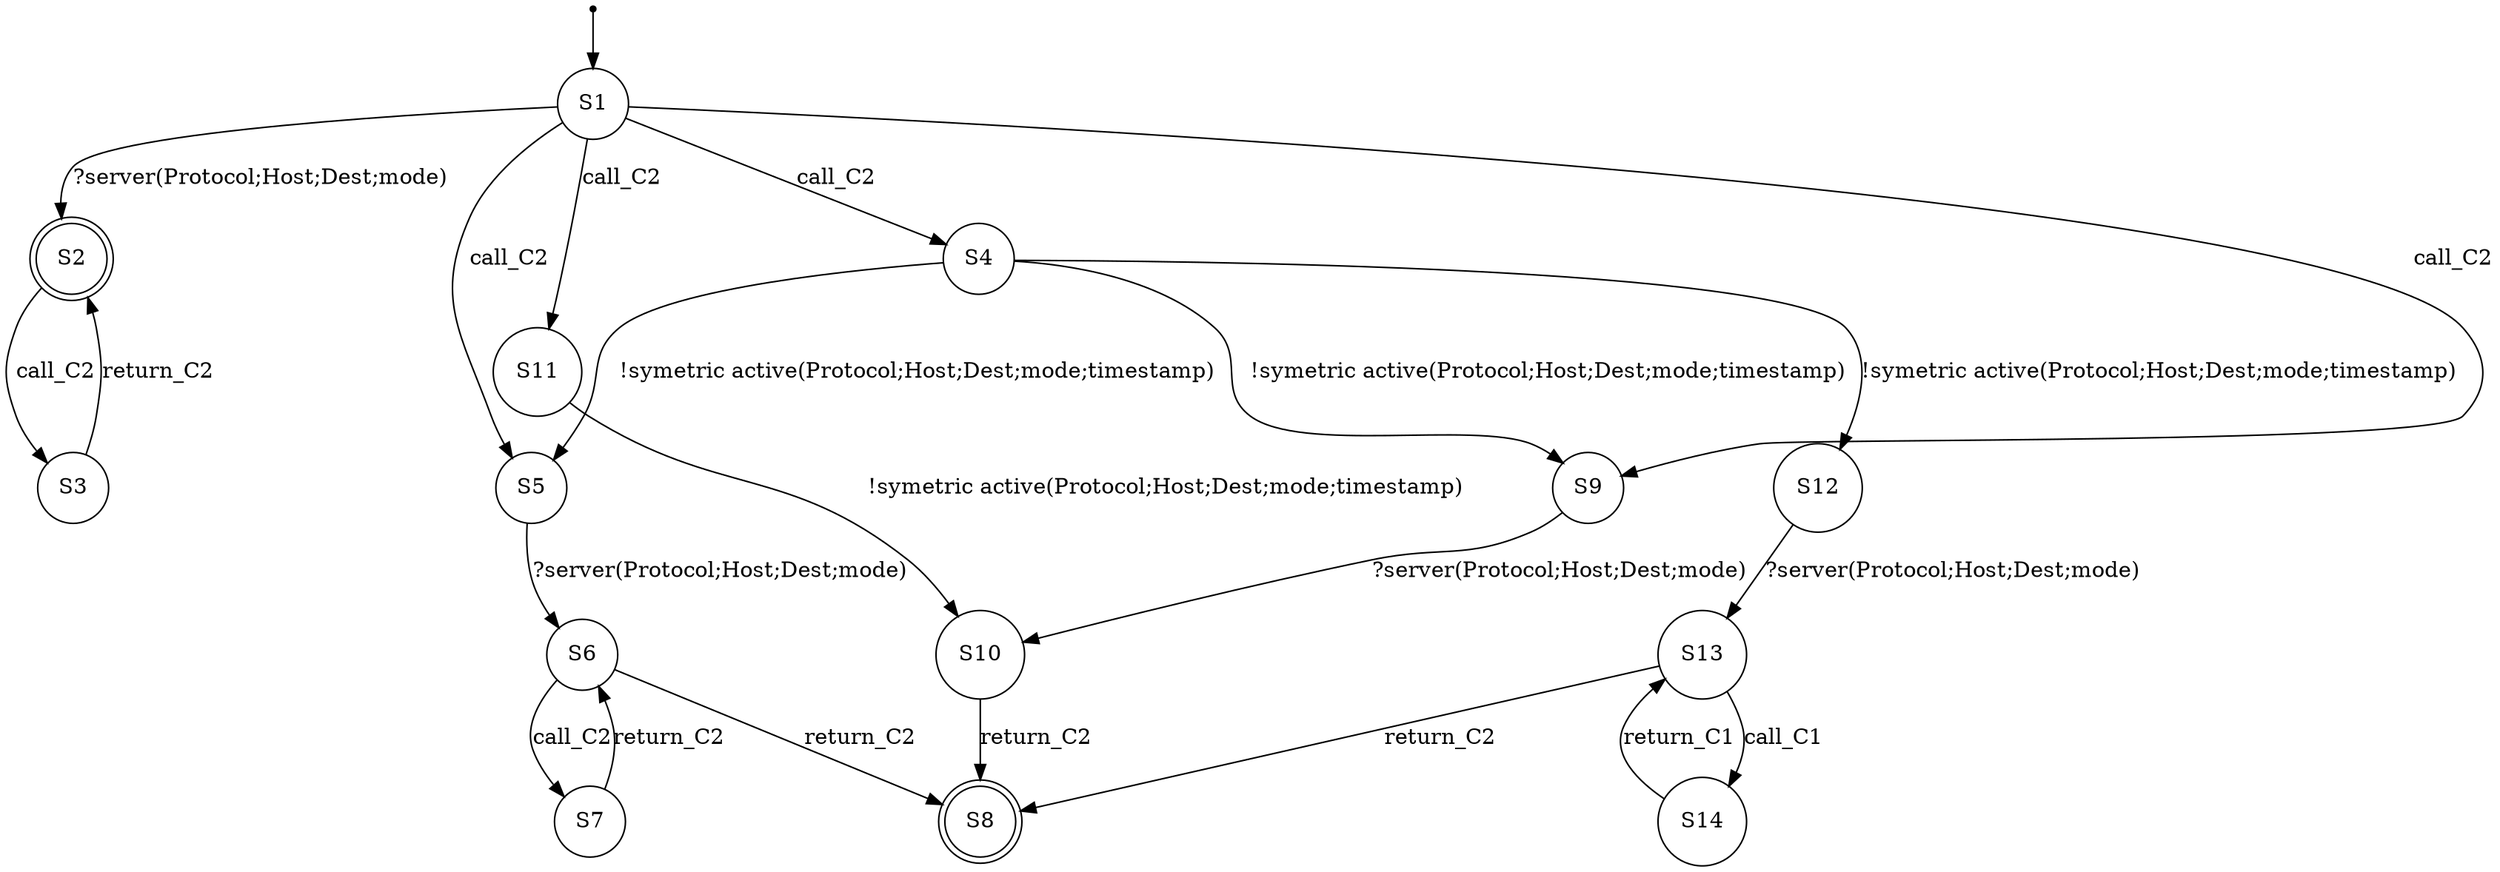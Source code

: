 digraph LTS {
S00[shape=point]
S1[label=S1,shape=circle];
S2[label=S2,shape=doublecircle];
S3[label=S3,shape=circle];
S4[label=S4,shape=circle];
S5[label=S5,shape=circle];
S6[label=S6,shape=circle];
S7[label=S7,shape=circle];
S8[label=S8,shape=doublecircle];
S9[label=S9,shape=circle];
S10[label=S10,shape=circle];
S11[label=S11,shape=circle];
S12[label=S12,shape=circle];
S13[label=S13,shape=circle];
S14[label=S14,shape=circle];
S00 -> S1
S1 -> S2[label ="?server(Protocol;Host;Dest;mode)"];
S1 -> S4[label ="call_C2"];
S1 -> S5[label ="call_C2"];
S1 -> S9[label ="call_C2"];
S1 -> S11[label ="call_C2"];
S2 -> S3[label ="call_C2"];
S3 -> S2[label ="return_C2"];
S4 -> S5[label ="!symetric active(Protocol;Host;Dest;mode;timestamp)"];
S4 -> S9[label ="!symetric active(Protocol;Host;Dest;mode;timestamp)"];
S4 -> S12[label ="!symetric active(Protocol;Host;Dest;mode;timestamp)"];
S5 -> S6[label ="?server(Protocol;Host;Dest;mode)"];
S6 -> S7[label ="call_C2"];
S6 -> S8[label ="return_C2"];
S7 -> S6[label ="return_C2"];
S9 -> S10[label ="?server(Protocol;Host;Dest;mode)"];
S10 -> S8[label ="return_C2"];
S11 -> S10[label ="!symetric active(Protocol;Host;Dest;mode;timestamp)"];
S12 -> S13[label ="?server(Protocol;Host;Dest;mode)"];
S13 -> S8[label ="return_C2"];
S13 -> S14[label ="call_C1"];
S14 -> S13[label ="return_C1"];
}
